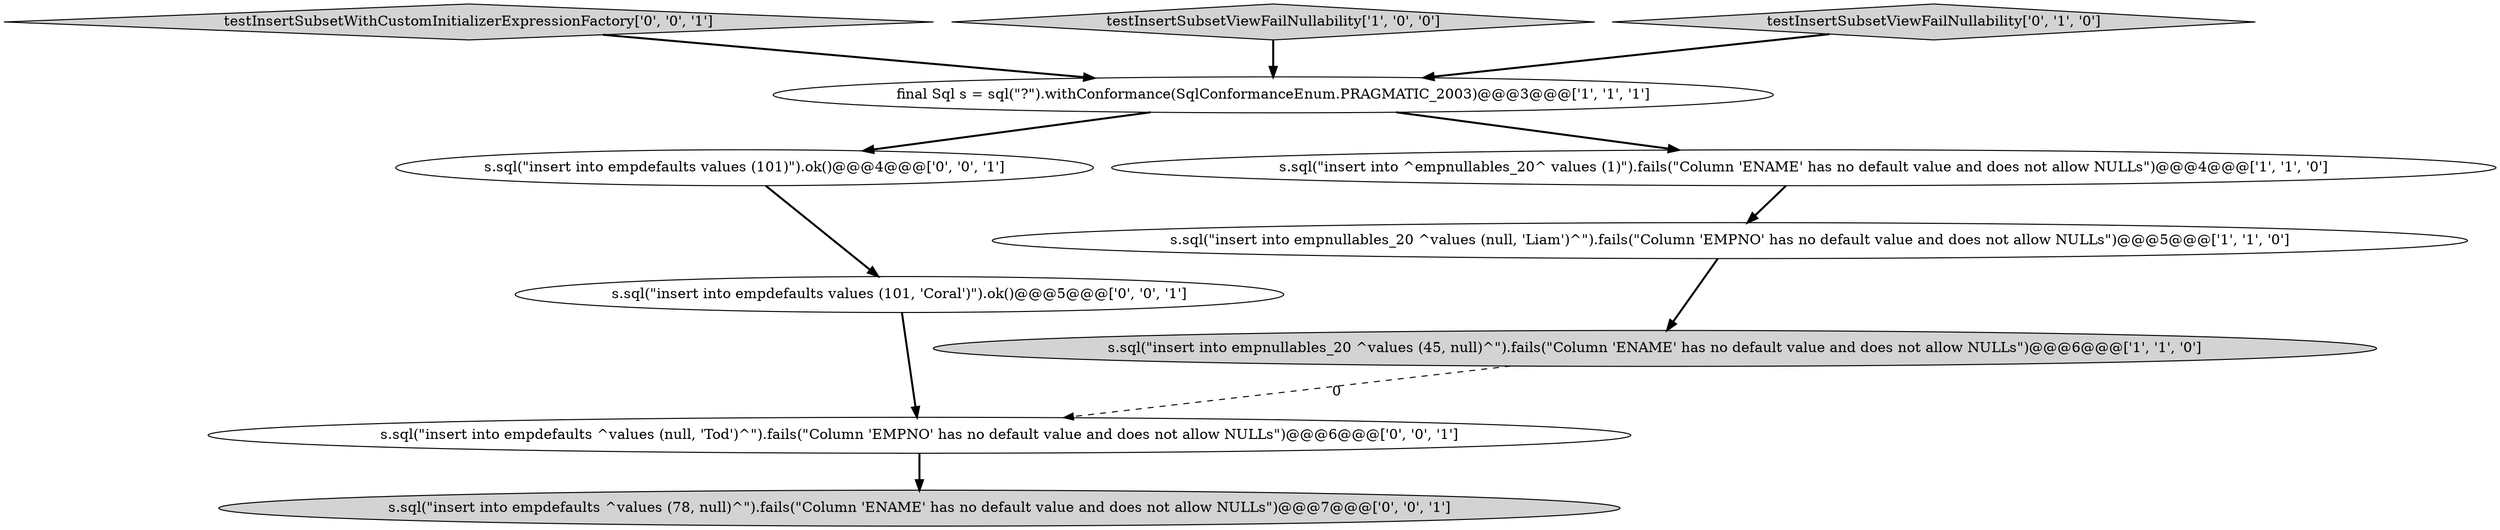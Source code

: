 digraph {
7 [style = filled, label = "s.sql(\"insert into empdefaults values (101)\").ok()@@@4@@@['0', '0', '1']", fillcolor = white, shape = ellipse image = "AAA0AAABBB3BBB"];
8 [style = filled, label = "testInsertSubsetWithCustomInitializerExpressionFactory['0', '0', '1']", fillcolor = lightgray, shape = diamond image = "AAA0AAABBB3BBB"];
9 [style = filled, label = "s.sql(\"insert into empdefaults ^values (78, null)^\").fails(\"Column 'ENAME' has no default value and does not allow NULLs\")@@@7@@@['0', '0', '1']", fillcolor = lightgray, shape = ellipse image = "AAA0AAABBB3BBB"];
2 [style = filled, label = "s.sql(\"insert into empnullables_20 ^values (45, null)^\").fails(\"Column 'ENAME' has no default value and does not allow NULLs\")@@@6@@@['1', '1', '0']", fillcolor = lightgray, shape = ellipse image = "AAA0AAABBB1BBB"];
1 [style = filled, label = "s.sql(\"insert into ^empnullables_20^ values (1)\").fails(\"Column 'ENAME' has no default value and does not allow NULLs\")@@@4@@@['1', '1', '0']", fillcolor = white, shape = ellipse image = "AAA0AAABBB1BBB"];
10 [style = filled, label = "s.sql(\"insert into empdefaults ^values (null, 'Tod')^\").fails(\"Column 'EMPNO' has no default value and does not allow NULLs\")@@@6@@@['0', '0', '1']", fillcolor = white, shape = ellipse image = "AAA0AAABBB3BBB"];
6 [style = filled, label = "s.sql(\"insert into empdefaults values (101, 'Coral')\").ok()@@@5@@@['0', '0', '1']", fillcolor = white, shape = ellipse image = "AAA0AAABBB3BBB"];
0 [style = filled, label = "testInsertSubsetViewFailNullability['1', '0', '0']", fillcolor = lightgray, shape = diamond image = "AAA0AAABBB1BBB"];
4 [style = filled, label = "final Sql s = sql(\"?\").withConformance(SqlConformanceEnum.PRAGMATIC_2003)@@@3@@@['1', '1', '1']", fillcolor = white, shape = ellipse image = "AAA0AAABBB1BBB"];
3 [style = filled, label = "s.sql(\"insert into empnullables_20 ^values (null, 'Liam')^\").fails(\"Column 'EMPNO' has no default value and does not allow NULLs\")@@@5@@@['1', '1', '0']", fillcolor = white, shape = ellipse image = "AAA0AAABBB1BBB"];
5 [style = filled, label = "testInsertSubsetViewFailNullability['0', '1', '0']", fillcolor = lightgray, shape = diamond image = "AAA0AAABBB2BBB"];
1->3 [style = bold, label=""];
4->1 [style = bold, label=""];
10->9 [style = bold, label=""];
8->4 [style = bold, label=""];
3->2 [style = bold, label=""];
0->4 [style = bold, label=""];
6->10 [style = bold, label=""];
4->7 [style = bold, label=""];
5->4 [style = bold, label=""];
7->6 [style = bold, label=""];
2->10 [style = dashed, label="0"];
}
